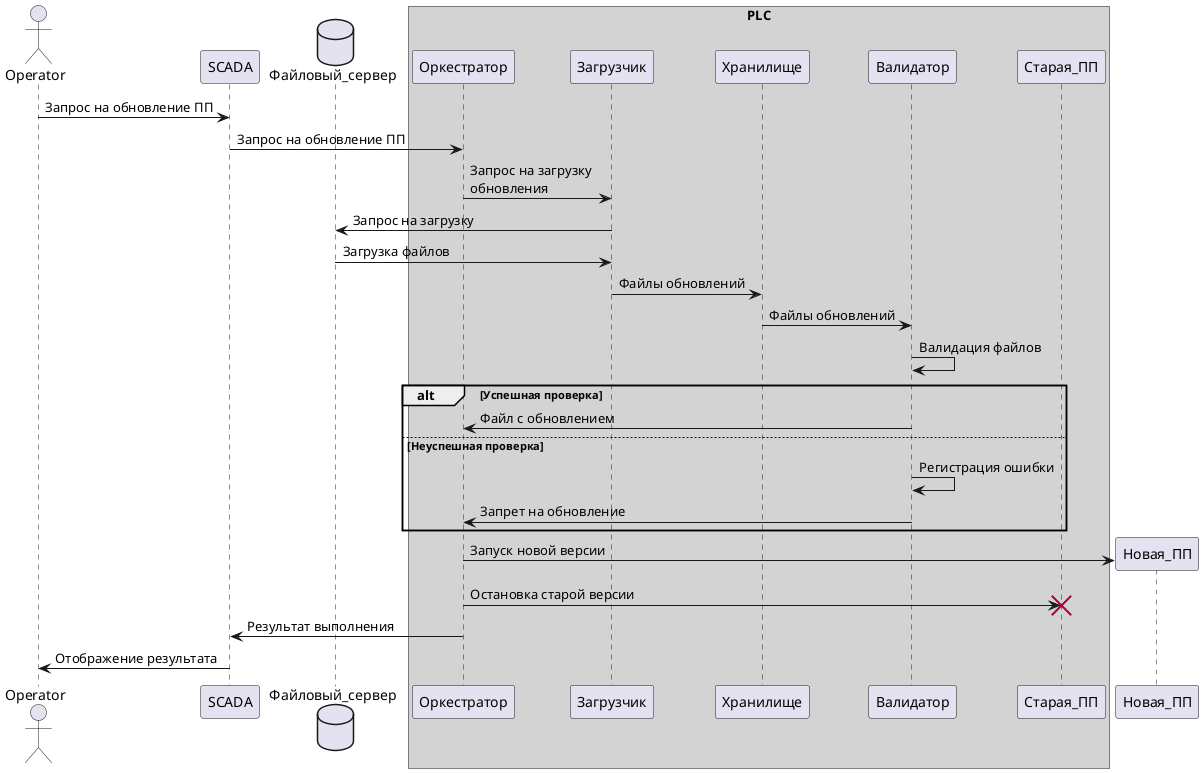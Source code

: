 @startuml solution
actor       Operator            as o
participant SCADA               as scada
database    Файловый_сервер     as db

box "PLC" #LightGray
    participant Оркестратор     as orchestrator
    participant Загрузчик       as downloader
    participant Хранилище       as storage
    participant Валидатор       as validator
    participant Старая_ПП       as old_app
endbox


o -> scada: Запрос на обновление ПП
scada -> orchestrator: Запрос на обновление ПП
orchestrator -> downloader: Запрос на загрузку \nобновления
downloader -> db: Запрос на загрузку
db -> downloader: Загрузка файлов
db--
downloader -> storage: Файлы обновлений
storage -> validator: Файлы обновлений

validator -> validator: Валидация файлов
alt Успешная проверка
    validator -> orchestrator: Файл с обновлением
else Неуспешная проверка
    validator -> validator: Регистрация ошибки
    validator -> orchestrator: Запрет на обновление
end
create Новая_ПП
orchestrator -> Новая_ПП: Запуск новой версии

orchestrator -> old_app: Остановка старой версии
destroy old_app
orchestrator -> scada: Результат выполнения
scada -> o: Отображение результата

@enduml